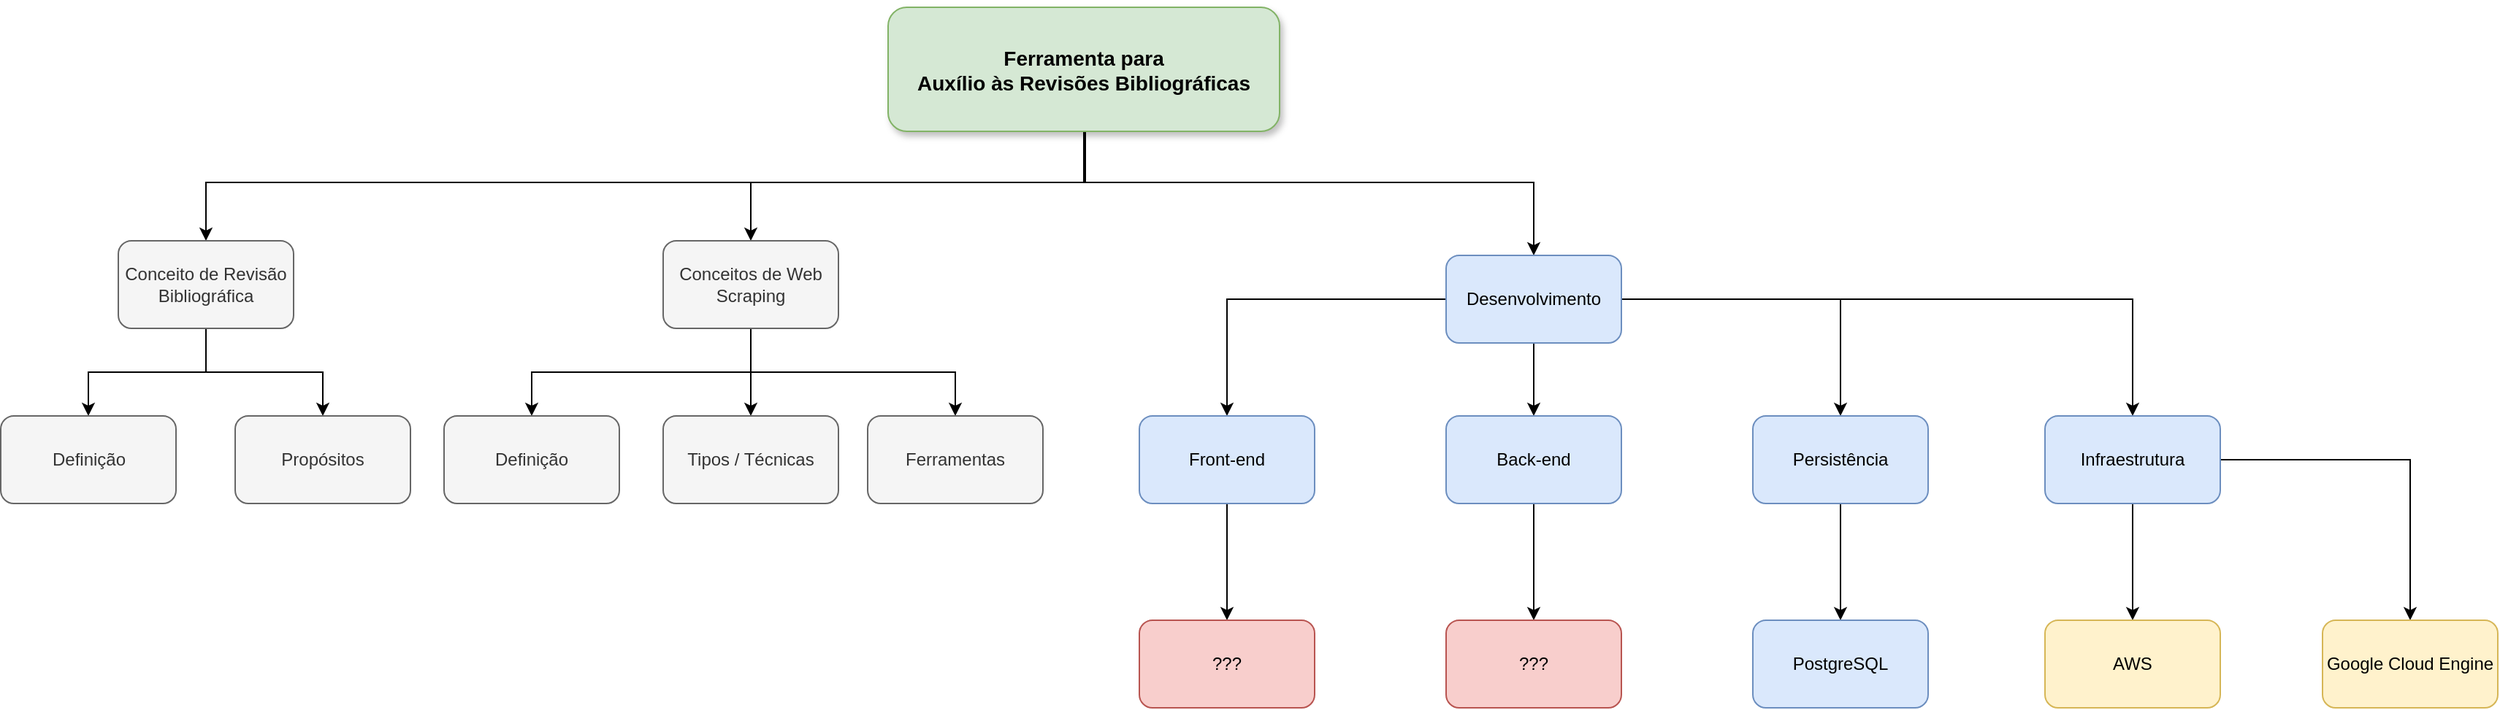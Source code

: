 <mxfile version="10.6.1" type="google"><diagram name="Page-1" id="97916047-d0de-89f5-080d-49f4d83e522f"><mxGraphModel dx="1104" dy="594" grid="1" gridSize="10" guides="1" tooltips="1" connect="1" arrows="1" fold="1" page="1" pageScale="1.5" pageWidth="1169" pageHeight="827" background="#ffffff" math="0" shadow="0"><root><mxCell id="0"/><mxCell id="1" parent="0"/><mxCell id="l0NVAVDRoB3KszWmfnLw-60" style="edgeStyle=orthogonalEdgeStyle;rounded=0;orthogonalLoop=1;jettySize=auto;html=1;exitX=0.5;exitY=1;exitDx=0;exitDy=0;entryX=0.5;entryY=0;entryDx=0;entryDy=0;" edge="1" parent="1" source="2" target="l0NVAVDRoB3KszWmfnLw-64"><mxGeometry relative="1" as="geometry"><mxPoint x="1150" y="340" as="targetPoint"/><Array as="points"><mxPoint x="773" y="290"/><mxPoint x="1080" y="290"/></Array></mxGeometry></mxCell><mxCell id="l0NVAVDRoB3KszWmfnLw-65" style="edgeStyle=orthogonalEdgeStyle;rounded=0;orthogonalLoop=1;jettySize=auto;html=1;entryX=0.5;entryY=0;entryDx=0;entryDy=0;exitX=0.5;exitY=1;exitDx=0;exitDy=0;" edge="1" parent="1" source="2" target="l0NVAVDRoB3KszWmfnLw-66"><mxGeometry relative="1" as="geometry"><mxPoint x="670" y="340" as="targetPoint"/><Array as="points"><mxPoint x="773" y="290"/><mxPoint x="80" y="290"/></Array></mxGeometry></mxCell><mxCell id="l0NVAVDRoB3KszWmfnLw-98" style="edgeStyle=orthogonalEdgeStyle;rounded=0;orthogonalLoop=1;jettySize=auto;html=1;exitX=0.5;exitY=1;exitDx=0;exitDy=0;" edge="1" parent="1" source="2" target="l0NVAVDRoB3KszWmfnLw-99"><mxGeometry relative="1" as="geometry"><mxPoint x="590" y="340" as="targetPoint"/><Array as="points"><mxPoint x="773" y="290"/><mxPoint x="544" y="290"/></Array></mxGeometry></mxCell><mxCell id="2" value="Ferramenta para &#10;Auxílio às Revisões Bibliográficas" style="rounded=1;shadow=1;fontStyle=1;fontSize=14;fillColor=#d5e8d4;strokeColor=#82b366;" parent="1" vertex="1"><mxGeometry x="638" y="170" width="268" height="85" as="geometry"/></mxCell><mxCell id="l0NVAVDRoB3KszWmfnLw-74" style="edgeStyle=orthogonalEdgeStyle;rounded=0;orthogonalLoop=1;jettySize=auto;html=1;" edge="1" parent="1" source="l0NVAVDRoB3KszWmfnLw-64" target="l0NVAVDRoB3KszWmfnLw-75"><mxGeometry relative="1" as="geometry"><mxPoint x="1010" y="450" as="targetPoint"/></mxGeometry></mxCell><mxCell id="l0NVAVDRoB3KszWmfnLw-77" value="" style="edgeStyle=orthogonalEdgeStyle;rounded=0;orthogonalLoop=1;jettySize=auto;html=1;" edge="1" parent="1" source="l0NVAVDRoB3KszWmfnLw-64" target="l0NVAVDRoB3KszWmfnLw-76"><mxGeometry relative="1" as="geometry"/></mxCell><mxCell id="l0NVAVDRoB3KszWmfnLw-79" value="" style="edgeStyle=orthogonalEdgeStyle;rounded=0;orthogonalLoop=1;jettySize=auto;html=1;" edge="1" parent="1" source="l0NVAVDRoB3KszWmfnLw-64" target="l0NVAVDRoB3KszWmfnLw-78"><mxGeometry relative="1" as="geometry"/></mxCell><mxCell id="l0NVAVDRoB3KszWmfnLw-89" value="" style="edgeStyle=orthogonalEdgeStyle;rounded=0;orthogonalLoop=1;jettySize=auto;html=1;" edge="1" parent="1" source="l0NVAVDRoB3KszWmfnLw-64" target="l0NVAVDRoB3KszWmfnLw-88"><mxGeometry relative="1" as="geometry"/></mxCell><mxCell id="l0NVAVDRoB3KszWmfnLw-64" value="Desenvolvimento" style="rounded=1;whiteSpace=wrap;html=1;fillColor=#dae8fc;strokeColor=#6c8ebf;" vertex="1" parent="1"><mxGeometry x="1020" y="340" width="120" height="60" as="geometry"/></mxCell><mxCell id="l0NVAVDRoB3KszWmfnLw-91" value="" style="edgeStyle=orthogonalEdgeStyle;rounded=0;orthogonalLoop=1;jettySize=auto;html=1;" edge="1" parent="1" source="l0NVAVDRoB3KszWmfnLw-88" target="l0NVAVDRoB3KszWmfnLw-90"><mxGeometry relative="1" as="geometry"/></mxCell><mxCell id="l0NVAVDRoB3KszWmfnLw-95" value="" style="edgeStyle=orthogonalEdgeStyle;rounded=0;orthogonalLoop=1;jettySize=auto;html=1;" edge="1" parent="1" source="l0NVAVDRoB3KszWmfnLw-88" target="l0NVAVDRoB3KszWmfnLw-94"><mxGeometry relative="1" as="geometry"/></mxCell><mxCell id="l0NVAVDRoB3KszWmfnLw-88" value="Infraestrutura" style="rounded=1;whiteSpace=wrap;html=1;fillColor=#dae8fc;strokeColor=#6c8ebf;" vertex="1" parent="1"><mxGeometry x="1430" y="450" width="120" height="60" as="geometry"/></mxCell><mxCell id="l0NVAVDRoB3KszWmfnLw-94" value="Google Cloud Engine" style="rounded=1;whiteSpace=wrap;html=1;fillColor=#fff2cc;strokeColor=#d6b656;" vertex="1" parent="1"><mxGeometry x="1620" y="590" width="120" height="60" as="geometry"/></mxCell><mxCell id="l0NVAVDRoB3KszWmfnLw-90" value="AWS" style="rounded=1;whiteSpace=wrap;html=1;fillColor=#fff2cc;strokeColor=#d6b656;" vertex="1" parent="1"><mxGeometry x="1430" y="590" width="120" height="60" as="geometry"/></mxCell><mxCell id="l0NVAVDRoB3KszWmfnLw-81" value="" style="edgeStyle=orthogonalEdgeStyle;rounded=0;orthogonalLoop=1;jettySize=auto;html=1;" edge="1" parent="1" source="l0NVAVDRoB3KszWmfnLw-78" target="l0NVAVDRoB3KszWmfnLw-80"><mxGeometry relative="1" as="geometry"/></mxCell><mxCell id="l0NVAVDRoB3KszWmfnLw-78" value="Persistência" style="rounded=1;whiteSpace=wrap;html=1;fillColor=#dae8fc;strokeColor=#6c8ebf;" vertex="1" parent="1"><mxGeometry x="1230" y="450" width="120" height="60" as="geometry"/></mxCell><mxCell id="l0NVAVDRoB3KszWmfnLw-80" value="PostgreSQL" style="rounded=1;whiteSpace=wrap;html=1;fillColor=#dae8fc;strokeColor=#6c8ebf;" vertex="1" parent="1"><mxGeometry x="1230" y="590" width="120" height="60" as="geometry"/></mxCell><mxCell id="l0NVAVDRoB3KszWmfnLw-87" value="" style="edgeStyle=orthogonalEdgeStyle;rounded=0;orthogonalLoop=1;jettySize=auto;html=1;" edge="1" parent="1" source="l0NVAVDRoB3KszWmfnLw-76" target="l0NVAVDRoB3KszWmfnLw-86"><mxGeometry relative="1" as="geometry"/></mxCell><mxCell id="l0NVAVDRoB3KszWmfnLw-76" value="Back-end" style="rounded=1;whiteSpace=wrap;html=1;fillColor=#dae8fc;strokeColor=#6c8ebf;" vertex="1" parent="1"><mxGeometry x="1020" y="450" width="120" height="60" as="geometry"/></mxCell><mxCell id="l0NVAVDRoB3KszWmfnLw-86" value="???" style="rounded=1;whiteSpace=wrap;html=1;fillColor=#f8cecc;strokeColor=#b85450;" vertex="1" parent="1"><mxGeometry x="1020" y="590" width="120" height="60" as="geometry"/></mxCell><mxCell id="l0NVAVDRoB3KszWmfnLw-67" style="edgeStyle=orthogonalEdgeStyle;rounded=0;orthogonalLoop=1;jettySize=auto;html=1;exitX=0.5;exitY=1;exitDx=0;exitDy=0;" edge="1" parent="1" source="l0NVAVDRoB3KszWmfnLw-66" target="l0NVAVDRoB3KszWmfnLw-68"><mxGeometry relative="1" as="geometry"><mxPoint x="701" y="460" as="targetPoint"/><mxPoint x="251" y="400" as="sourcePoint"/></mxGeometry></mxCell><mxCell id="l0NVAVDRoB3KszWmfnLw-69" style="edgeStyle=orthogonalEdgeStyle;rounded=0;orthogonalLoop=1;jettySize=auto;html=1;" edge="1" parent="1" source="l0NVAVDRoB3KszWmfnLw-66" target="l0NVAVDRoB3KszWmfnLw-71"><mxGeometry relative="1" as="geometry"><mxPoint x="821" y="440" as="targetPoint"/></mxGeometry></mxCell><mxCell id="l0NVAVDRoB3KszWmfnLw-66" value="Conceito de Revisão Bibliográfica" style="rounded=1;whiteSpace=wrap;html=1;fillColor=#f5f5f5;strokeColor=#666666;fontColor=#333333;" vertex="1" parent="1"><mxGeometry x="111" y="330" width="120" height="60" as="geometry"/></mxCell><mxCell id="l0NVAVDRoB3KszWmfnLw-68" value="Definição&lt;br&gt;" style="rounded=1;whiteSpace=wrap;html=1;fillColor=#f5f5f5;strokeColor=#666666;fontColor=#333333;" vertex="1" parent="1"><mxGeometry x="30.5" y="450" width="120" height="60" as="geometry"/></mxCell><mxCell id="l0NVAVDRoB3KszWmfnLw-71" value="Propósitos" style="rounded=1;whiteSpace=wrap;html=1;fillColor=#f5f5f5;strokeColor=#666666;fontColor=#333333;" vertex="1" parent="1"><mxGeometry x="191" y="450" width="120" height="60" as="geometry"/></mxCell><mxCell id="l0NVAVDRoB3KszWmfnLw-97" value="" style="edgeStyle=orthogonalEdgeStyle;rounded=0;orthogonalLoop=1;jettySize=auto;html=1;" edge="1" parent="1" source="l0NVAVDRoB3KszWmfnLw-75" target="l0NVAVDRoB3KszWmfnLw-96"><mxGeometry relative="1" as="geometry"/></mxCell><mxCell id="l0NVAVDRoB3KszWmfnLw-75" value="Front-end" style="rounded=1;whiteSpace=wrap;html=1;fillColor=#dae8fc;strokeColor=#6c8ebf;" vertex="1" parent="1"><mxGeometry x="810" y="450" width="120" height="60" as="geometry"/></mxCell><mxCell id="l0NVAVDRoB3KszWmfnLw-96" value="???" style="rounded=1;whiteSpace=wrap;html=1;fillColor=#f8cecc;strokeColor=#b85450;" vertex="1" parent="1"><mxGeometry x="810" y="590" width="120" height="60" as="geometry"/></mxCell><mxCell id="l0NVAVDRoB3KszWmfnLw-101" value="" style="edgeStyle=orthogonalEdgeStyle;rounded=0;orthogonalLoop=1;jettySize=auto;html=1;" edge="1" parent="1" target="l0NVAVDRoB3KszWmfnLw-100"><mxGeometry relative="1" as="geometry"><mxPoint x="544" y="390" as="sourcePoint"/><Array as="points"><mxPoint x="544" y="420"/><mxPoint x="394" y="420"/></Array></mxGeometry></mxCell><mxCell id="l0NVAVDRoB3KszWmfnLw-103" value="" style="edgeStyle=orthogonalEdgeStyle;rounded=0;orthogonalLoop=1;jettySize=auto;html=1;" edge="1" parent="1" source="l0NVAVDRoB3KszWmfnLw-99" target="l0NVAVDRoB3KszWmfnLw-102"><mxGeometry relative="1" as="geometry"/></mxCell><mxCell id="l0NVAVDRoB3KszWmfnLw-105" value="" style="edgeStyle=orthogonalEdgeStyle;rounded=0;orthogonalLoop=1;jettySize=auto;html=1;exitX=0.5;exitY=1;exitDx=0;exitDy=0;" edge="1" parent="1" source="l0NVAVDRoB3KszWmfnLw-99" target="l0NVAVDRoB3KszWmfnLw-104"><mxGeometry relative="1" as="geometry"/></mxCell><mxCell id="l0NVAVDRoB3KszWmfnLw-99" value="Conceitos de Web Scraping" style="rounded=1;whiteSpace=wrap;html=1;fillColor=#f5f5f5;strokeColor=#666666;fontColor=#333333;" vertex="1" parent="1"><mxGeometry x="484" y="330" width="120" height="60" as="geometry"/></mxCell><mxCell id="l0NVAVDRoB3KszWmfnLw-104" value="Ferramentas" style="rounded=1;whiteSpace=wrap;html=1;fillColor=#f5f5f5;strokeColor=#666666;fontColor=#333333;" vertex="1" parent="1"><mxGeometry x="624" y="450" width="120" height="60" as="geometry"/></mxCell><mxCell id="l0NVAVDRoB3KszWmfnLw-102" value="Tipos / Técnicas&lt;br&gt;" style="rounded=1;whiteSpace=wrap;html=1;fillColor=#f5f5f5;strokeColor=#666666;fontColor=#333333;" vertex="1" parent="1"><mxGeometry x="484" y="450" width="120" height="60" as="geometry"/></mxCell><mxCell id="l0NVAVDRoB3KszWmfnLw-100" value="Definição" style="rounded=1;whiteSpace=wrap;html=1;fillColor=#f5f5f5;strokeColor=#666666;fontColor=#333333;" vertex="1" parent="1"><mxGeometry x="334" y="450" width="120" height="60" as="geometry"/></mxCell></root></mxGraphModel></diagram></mxfile>